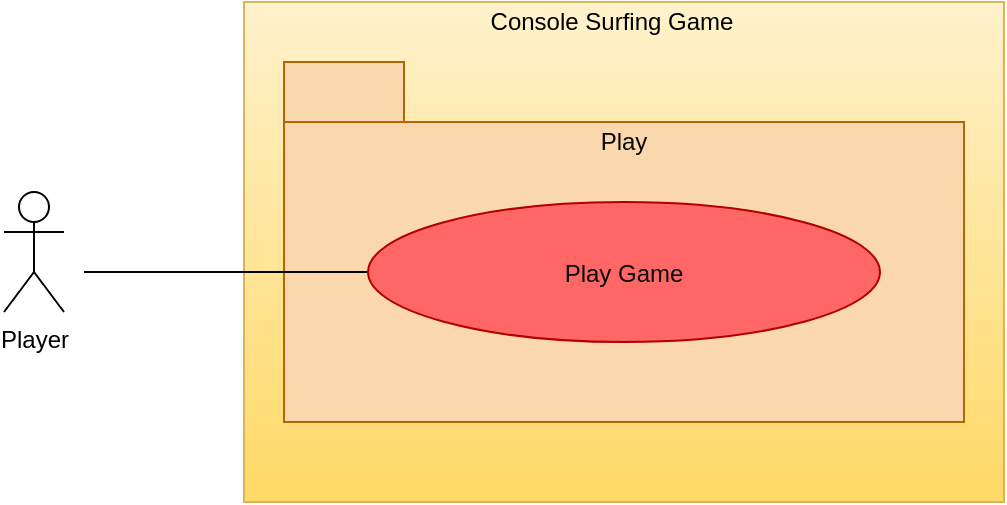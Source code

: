 <mxfile version="13.11.0" type="github">
  <diagram id="a1Lcfj5THY8jlpvvo0Ac" name="Page-1">
    <mxGraphModel dx="922" dy="1302" grid="1" gridSize="10" guides="1" tooltips="1" connect="1" arrows="1" fold="1" page="1" pageScale="1" pageWidth="827" pageHeight="1169" math="0" shadow="0">
      <root>
        <mxCell id="0" />
        <mxCell id="1" parent="0" />
        <mxCell id="4" value="Player" style="shape=umlActor;verticalLabelPosition=bottom;verticalAlign=top;html=1;" parent="1" vertex="1">
          <mxGeometry x="110" y="365" width="30" height="60" as="geometry" />
        </mxCell>
        <mxCell id="5" value="" style="html=1;fillColor=#fff2cc;strokeColor=#d6b656;gradientColor=#ffd966;" parent="1" vertex="1">
          <mxGeometry x="230" y="270" width="380" height="250" as="geometry" />
        </mxCell>
        <mxCell id="7" value="Console Surfing Game" style="text;html=1;align=center;verticalAlign=middle;whiteSpace=wrap;rounded=0;fontColor=#000000;" parent="1" vertex="1">
          <mxGeometry x="344" y="270" width="140" height="20" as="geometry" />
        </mxCell>
        <mxCell id="10" value="" style="html=1;fillColor=#fad7ac;strokeColor=#b46504;" parent="1" vertex="1">
          <mxGeometry x="250" y="330" width="340" height="150" as="geometry" />
        </mxCell>
        <mxCell id="11" value="" style="rounded=0;whiteSpace=wrap;html=1;fillColor=#fad7ac;strokeColor=#b46504;" parent="1" vertex="1">
          <mxGeometry x="250" y="300" width="60" height="30" as="geometry" />
        </mxCell>
        <mxCell id="12" value="Play" style="text;html=1;strokeColor=none;fillColor=none;align=center;verticalAlign=middle;whiteSpace=wrap;rounded=0;fontColor=#080808;" parent="1" vertex="1">
          <mxGeometry x="400" y="330" width="40" height="20" as="geometry" />
        </mxCell>
        <mxCell id="15" style="edgeStyle=orthogonalEdgeStyle;rounded=0;orthogonalLoop=1;jettySize=auto;html=1;exitX=0;exitY=0.5;exitDx=0;exitDy=0;endArrow=none;endFill=0;fontColor=#0F0F0F;" parent="1" source="13" edge="1">
          <mxGeometry relative="1" as="geometry">
            <mxPoint x="150" y="405" as="targetPoint" />
          </mxGeometry>
        </mxCell>
        <mxCell id="13" value="Play Game" style="ellipse;strokeColor=#B20000;fontColor=#0A0A0A;fillColor=#FF6666;" parent="1" vertex="1">
          <mxGeometry x="292" y="370" width="256" height="70" as="geometry" />
        </mxCell>
      </root>
    </mxGraphModel>
  </diagram>
</mxfile>
